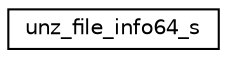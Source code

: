 digraph "类继承关系图"
{
  edge [fontname="Helvetica",fontsize="10",labelfontname="Helvetica",labelfontsize="10"];
  node [fontname="Helvetica",fontsize="10",shape=record];
  rankdir="LR";
  Node0 [label="unz_file_info64_s",height=0.2,width=0.4,color="black", fillcolor="white", style="filled",URL="$structunz__file__info64__s.html"];
}
